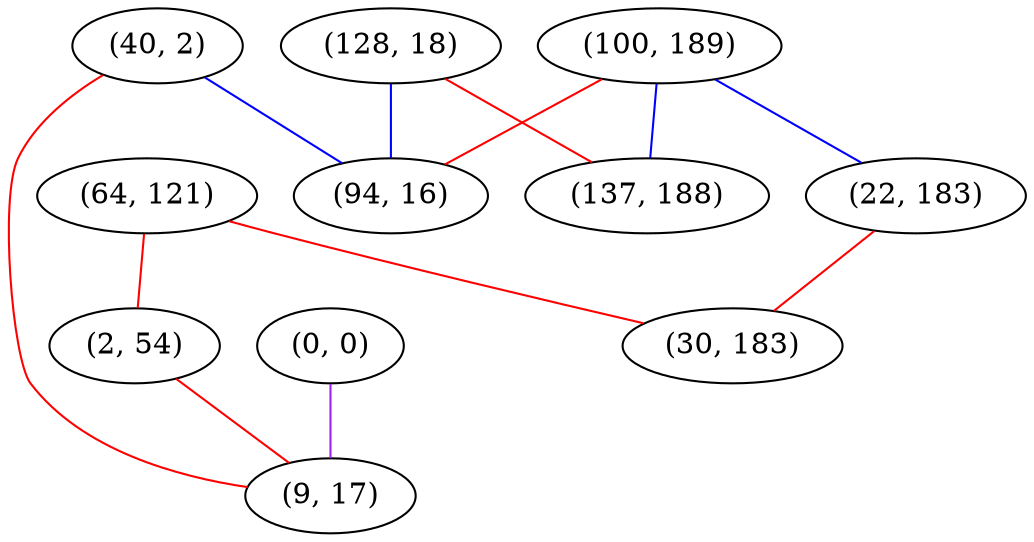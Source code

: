 graph "" {
"(100, 189)";
"(0, 0)";
"(22, 183)";
"(40, 2)";
"(64, 121)";
"(30, 183)";
"(128, 18)";
"(137, 188)";
"(2, 54)";
"(9, 17)";
"(94, 16)";
"(100, 189)" -- "(22, 183)"  [color=blue, key=0, weight=3];
"(100, 189)" -- "(94, 16)"  [color=red, key=0, weight=1];
"(100, 189)" -- "(137, 188)"  [color=blue, key=0, weight=3];
"(0, 0)" -- "(9, 17)"  [color=purple, key=0, weight=4];
"(22, 183)" -- "(30, 183)"  [color=red, key=0, weight=1];
"(40, 2)" -- "(9, 17)"  [color=red, key=0, weight=1];
"(40, 2)" -- "(94, 16)"  [color=blue, key=0, weight=3];
"(64, 121)" -- "(2, 54)"  [color=red, key=0, weight=1];
"(64, 121)" -- "(30, 183)"  [color=red, key=0, weight=1];
"(128, 18)" -- "(94, 16)"  [color=blue, key=0, weight=3];
"(128, 18)" -- "(137, 188)"  [color=red, key=0, weight=1];
"(2, 54)" -- "(9, 17)"  [color=red, key=0, weight=1];
}

